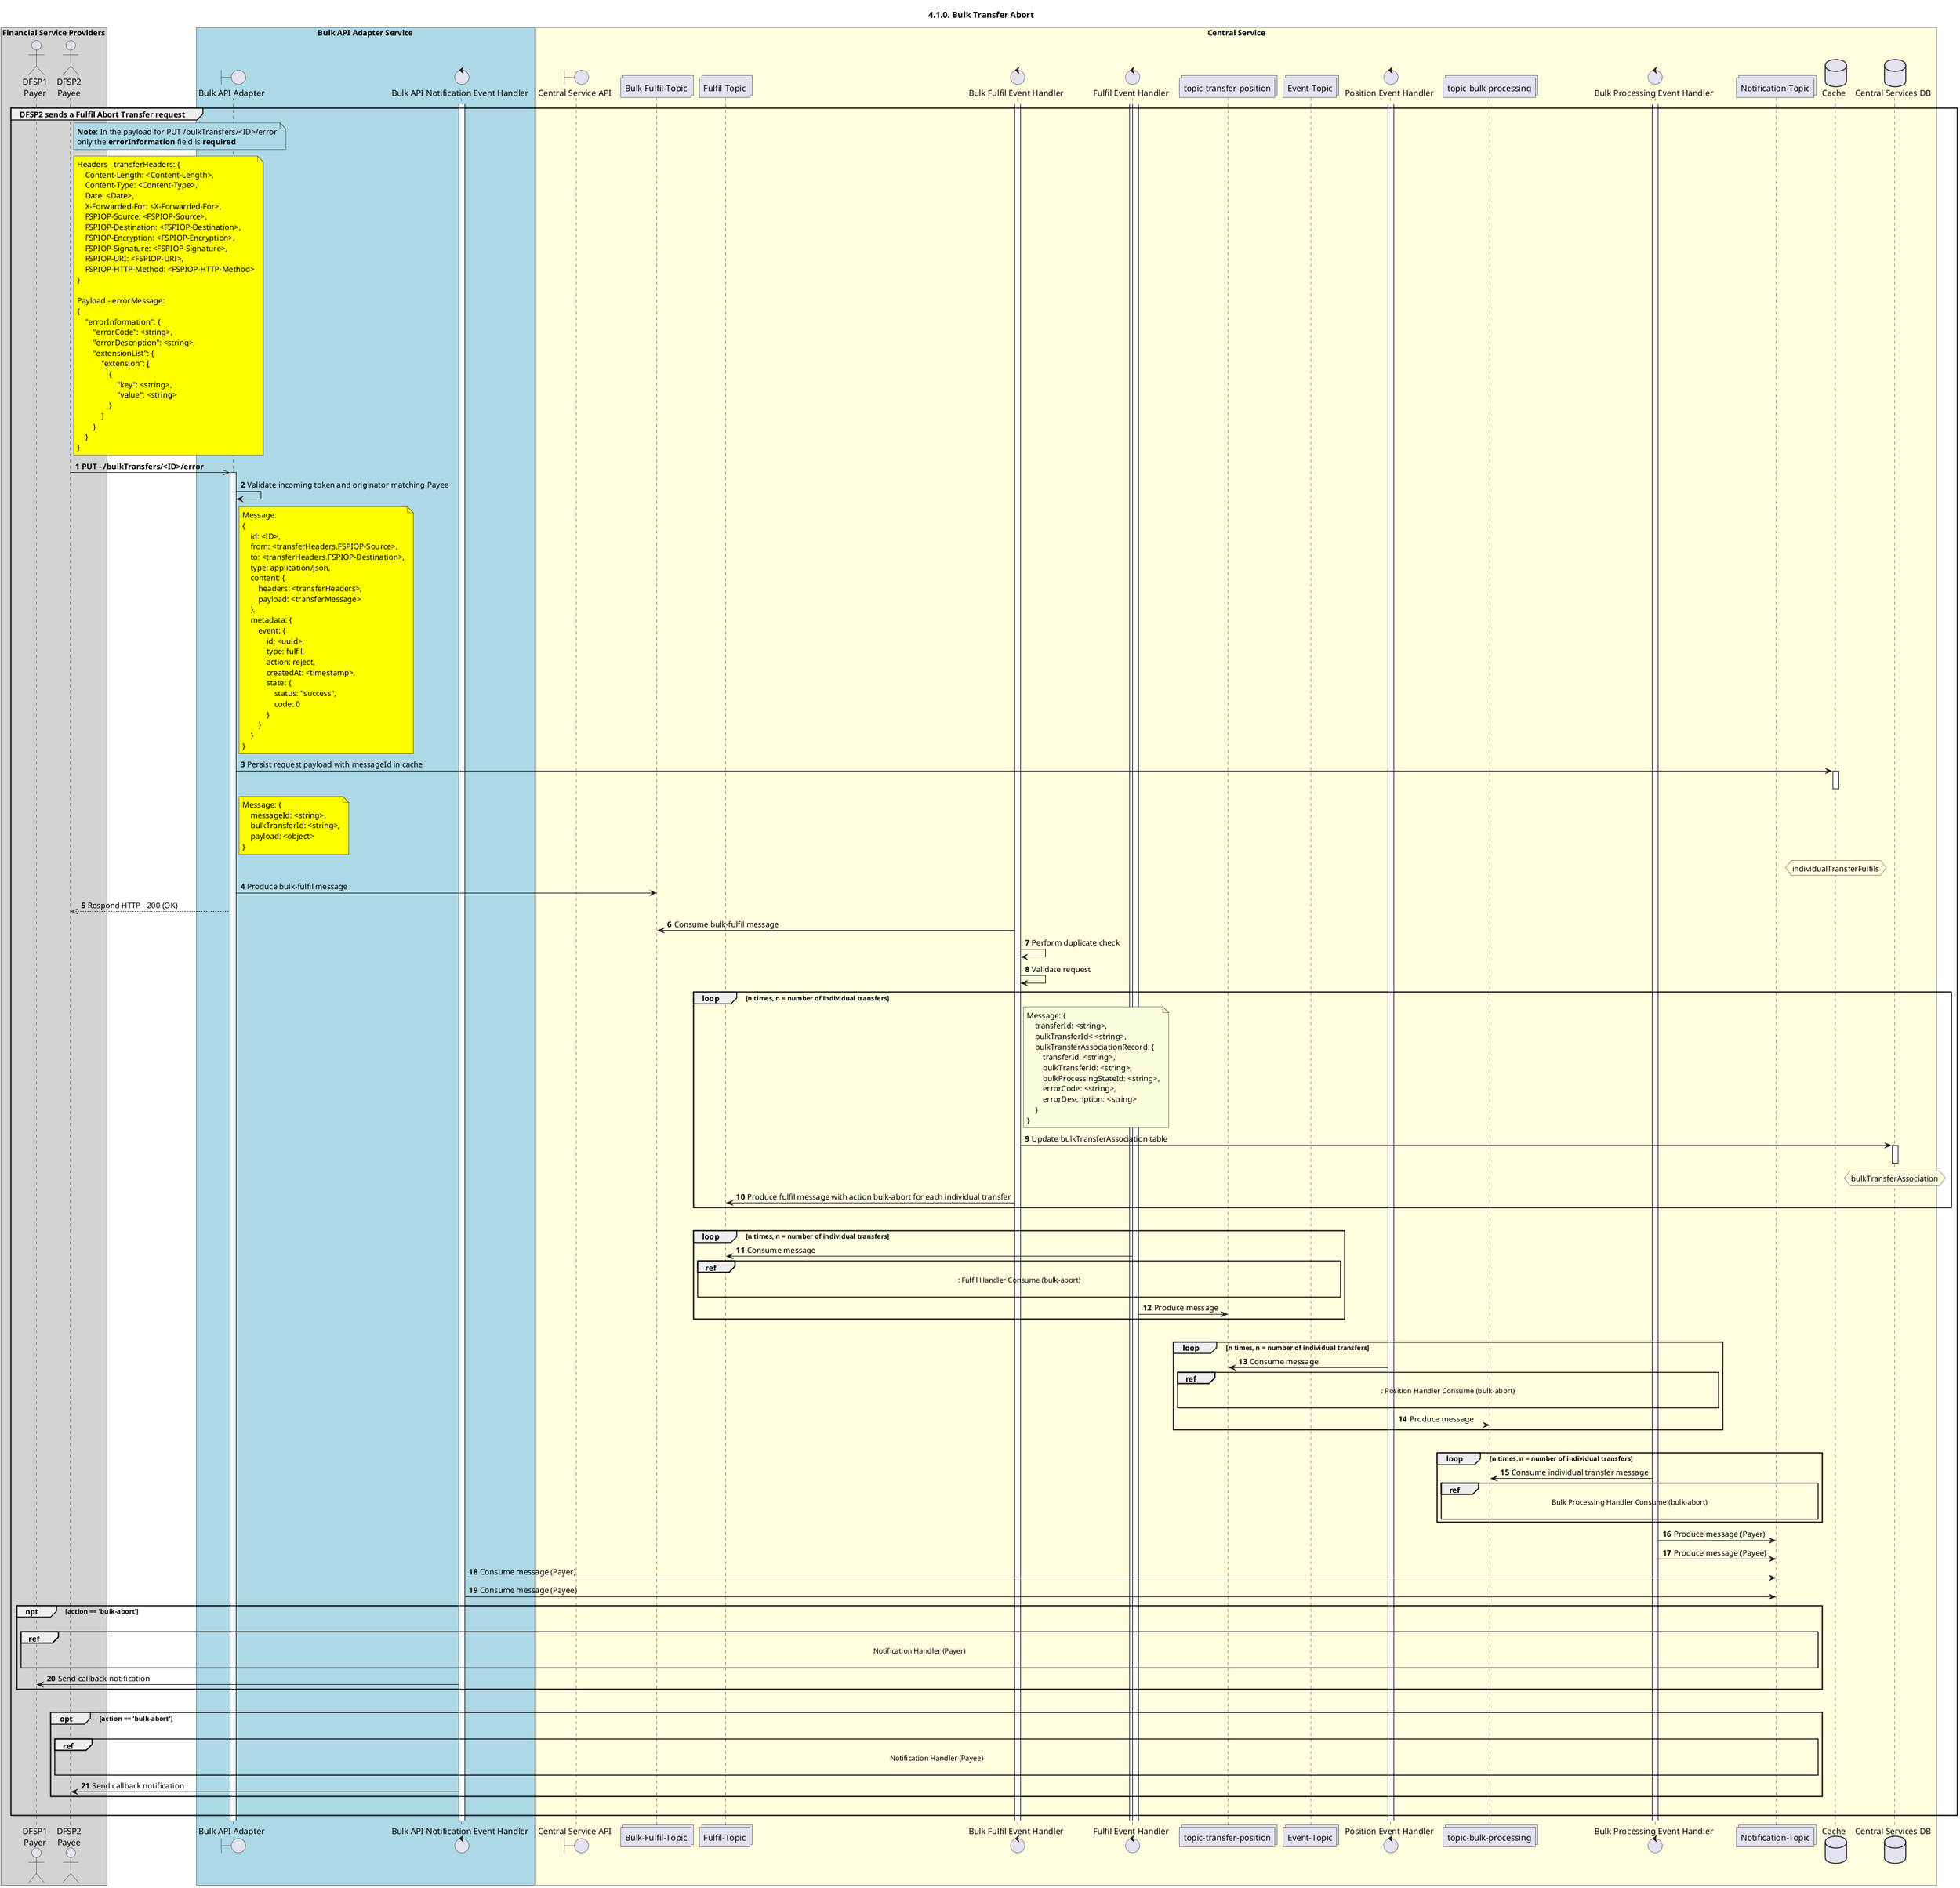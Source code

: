/'*****
 License
 --------------
 Copyright © 2017 Bill & Melinda Gates Foundation
 The Mojaloop files are made available by the Bill & Melinda Gates Foundation under the Apache License, Version 2.0 (the "License") and you may not use these files except in compliance with the License. You may obtain a copy of the License at
 http://www.apache.org/licenses/LICENSE-2.0
 Unless required by applicable law or agreed to in writing, the Mojaloop files are distributed on an "AS IS" BASIS, WITHOUT WARRANTIES OR CONDITIONS OF ANY KIND, either express or implied. See the License for the specific language governing permissions and limitations under the License.
 Contributors
 --------------
 This is the official list of the Mojaloop project contributors for this file.
 Names of the original copyright holders (individuals or organizations)
 should be listed with a '*' in the first column. People who have
 contributed from an organization can be listed under the organization
 that actually holds the copyright for their contributions (see the
 Gates Foundation organization for an example). Those individuals should have
 their names indented and be marked with a '-'. Email address can be added
 optionally within square brackets <email>.
 * Gates Foundation
 - Name Surname <name.surname@gatesfoundation.com>

 * Steven Oderayi <steven.oderayi@modusbox.com>
 --------------
 ******'/

@startuml
' declare title
title 4.1.0. Bulk Transfer Abort

autonumber

' Actor Keys:
'   boundary - APIs/Interfaces, etc
'   collections - Kafka Topics
'   control - Kafka Consumers
'   entity - Database Access Objects
'   database - Database Persistance Store

' declare actors
actor "DFSP1\nPayer" as DFSP1
actor "DFSP2\nPayee" as DFSP2
boundary "Bulk API Adapter" as BULKAPI
control "Bulk API Notification Event Handler" as NOTIFY_HANDLER
boundary "Central Service API" as CSAPI
collections "Bulk-Fulfil-Topic" as TOPIC_BULK_FULFIL
collections "Fulfil-Topic" as TOPIC_FULFIL
control "Bulk Fulfil Event Handler" as BULK_FULFIL_HANDLER
control "Fulfil Event Handler" as FULFIL_HANDLER
collections "topic-transfer-position" as TOPIC_POSITION
control "Position Event Handler" as POS_HANDLER
collections "topic-bulk-processing" as TOPIC_BULK_PROCESSING
control "Bulk Processing Event Handler" as BULK_PROCESSING_HANDLER
collections "Event-Topic" as TOPIC_EVENTS
collections "Notification-Topic" as TOPIC_NOTIFICATIONS
database "Cache" as CACHE
database "Central Services DB" as DB

box "Financial Service Providers" #lightGray
	participant DFSP1
	participant DFSP2
end box

box "Bulk API Adapter Service" #LightBlue
	participant BULKAPI
	participant NOTIFY_HANDLER
end box

box "Central Service" #LightYellow
    participant CSAPI
    participant TOPIC_BULK_FULFIL
	participant TOPIC_FULFIL
    participant BULK_FULFIL_HANDLER
    participant FULFIL_HANDLER
    participant TOPIC_POSITION
    participant TOPIC_EVENTS
    participant POS_HANDLER
    participant TOPIC_BULK_PROCESSING
    participant BULK_PROCESSING_HANDLER
    participant TOPIC_NOTIFICATIONS
    participant CACHE
    participant DB
end box

' start flow
activate NOTIFY_HANDLER
activate BULK_FULFIL_HANDLER
activate FULFIL_HANDLER
activate FULFIL_HANDLER
activate BULK_PROCESSING_HANDLER
activate POS_HANDLER

group DFSP2 sends a Fulfil Abort Transfer request
    note right of DFSP2 #lightblue
        **Note**: In the payload for PUT /bulkTransfers/<ID>/error
        only the **errorInformation** field is **required**
    end note
    note right of DFSP2 #yellow
        Headers - transferHeaders: {
            Content-Length: <Content-Length>,
            Content-Type: <Content-Type>,
            Date: <Date>,
            X-Forwarded-For: <X-Forwarded-For>,
            FSPIOP-Source: <FSPIOP-Source>,
            FSPIOP-Destination: <FSPIOP-Destination>,
            FSPIOP-Encryption: <FSPIOP-Encryption>,
            FSPIOP-Signature: <FSPIOP-Signature>,
            FSPIOP-URI: <FSPIOP-URI>,
            FSPIOP-HTTP-Method: <FSPIOP-HTTP-Method>
        }

        Payload - errorMessage:
        {
            "errorInformation": {
                "errorCode": <string>,
                "errorDescription": <string>,
                "extensionList": {
                    "extension": [
                        {
                            "key": <string>,
                            "value": <string>
                        }
                    ]
                }
            }
        }
    end note
    DFSP2 ->> BULKAPI: **PUT - /bulkTransfers/<ID>/error**
    activate BULKAPI
    BULKAPI -> BULKAPI: Validate incoming token and originator matching Payee
    note right of BULKAPI #yellow
        Message:
        {
            id: <ID>,
            from: <transferHeaders.FSPIOP-Source>,
            to: <transferHeaders.FSPIOP-Destination>,
            type: application/json,
            content: {
                headers: <transferHeaders>,
                payload: <transferMessage>
            },
            metadata: {
                event: {
                    id: <uuid>,
                    type: fulfil,
                    action: reject,
                    createdAt: <timestamp>,
                    state: {
                        status: "success",
                        code: 0
                    }
                }
            }
        }
    end note
    BULKAPI -> CACHE: Persist request payload with messageId in cache
    activate CACHE
    note right of BULKAPI #yellow
        Message: {
            messageId: <string>,
            bulkTransferId: <string>,
            payload: <object>
        }
    end note
    hnote over CACHE #lightyellow
        individualTransferFulfils
    end hnote
    deactivate CACHE
    
    BULKAPI -> TOPIC_BULK_FULFIL: Produce bulk-fulfil message
    BULKAPI -->> DFSP2: Respond HTTP - 200 (OK)

    TOPIC_BULK_FULFIL <- BULK_FULFIL_HANDLER: Consume bulk-fulfil message
    BULK_FULFIL_HANDLER -> BULK_FULFIL_HANDLER: Perform duplicate check
    BULK_FULFIL_HANDLER -> BULK_FULFIL_HANDLER: Validate request
    loop n times, n = number of individual transfers
        note right of BULK_FULFIL_HANDLER
            Message: {
                transferId: <string>,
                bulkTransferId< <string>,
                bulkTransferAssociationRecord: {
                    transferId: <string>,
                    bulkTransferId: <string>,
                    bulkProcessingStateId: <string>,
                    errorCode: <string>,
                    errorDescription: <string>
                }
            }
        end note
        BULK_FULFIL_HANDLER -> DB: Update bulkTransferAssociation table
        activate DB
            hnote over DB #lightyellow
                bulkTransferAssociation
            end hnote
        deactivate DB
        BULK_FULFIL_HANDLER -> TOPIC_FULFIL: Produce fulfil message with action bulk-abort for each individual transfer
    end
    |||
    loop n times, n = number of individual transfers
        TOPIC_FULFIL <- FULFIL_HANDLER: Consume message
        ref over TOPIC_FULFIL, TOPIC_EVENTS: : Fulfil Handler Consume (bulk-abort)\n
        FULFIL_HANDLER -> TOPIC_POSITION: Produce message
    end
    |||
    loop n times, n = number of individual transfers
        TOPIC_POSITION <- POS_HANDLER: Consume message
        ref over TOPIC_POSITION, BULK_PROCESSING_HANDLER: : Position Handler Consume (bulk-abort)\n
        POS_HANDLER -> TOPIC_BULK_PROCESSING: Produce message
    end
    |||
    loop n times, n = number of individual transfers
        TOPIC_BULK_PROCESSING <- BULK_PROCESSING_HANDLER: Consume individual transfer message
        ref over TOPIC_BULK_PROCESSING, TOPIC_NOTIFICATIONS: Bulk Processing Handler Consume (bulk-abort)\n
    end
    BULK_PROCESSING_HANDLER -> TOPIC_NOTIFICATIONS: Produce message (Payer)
    BULK_PROCESSING_HANDLER -> TOPIC_NOTIFICATIONS: Produce message (Payee)
    TOPIC_NOTIFICATIONS <- NOTIFY_HANDLER: Consume message (Payer)
    TOPIC_NOTIFICATIONS <- NOTIFY_HANDLER: Consume message (Payee)
    opt action == 'bulk-abort'
        |||
        ref over DFSP1, TOPIC_NOTIFICATIONS: Notification Handler (Payer)\n
        NOTIFY_HANDLER -> DFSP1: Send callback notification
    end
    |||
    opt action == 'bulk-abort'
        |||
        ref over DFSP2, TOPIC_NOTIFICATIONS: Notification Handler (Payee)\n
        NOTIFY_HANDLER -> DFSP2: Send callback notification
    end
    |||
end
activate POS_HANDLER
activate FULFIL_HANDLER
activate FULFIL_HANDLER
activate NOTIFY_HANDLER
@enduml

